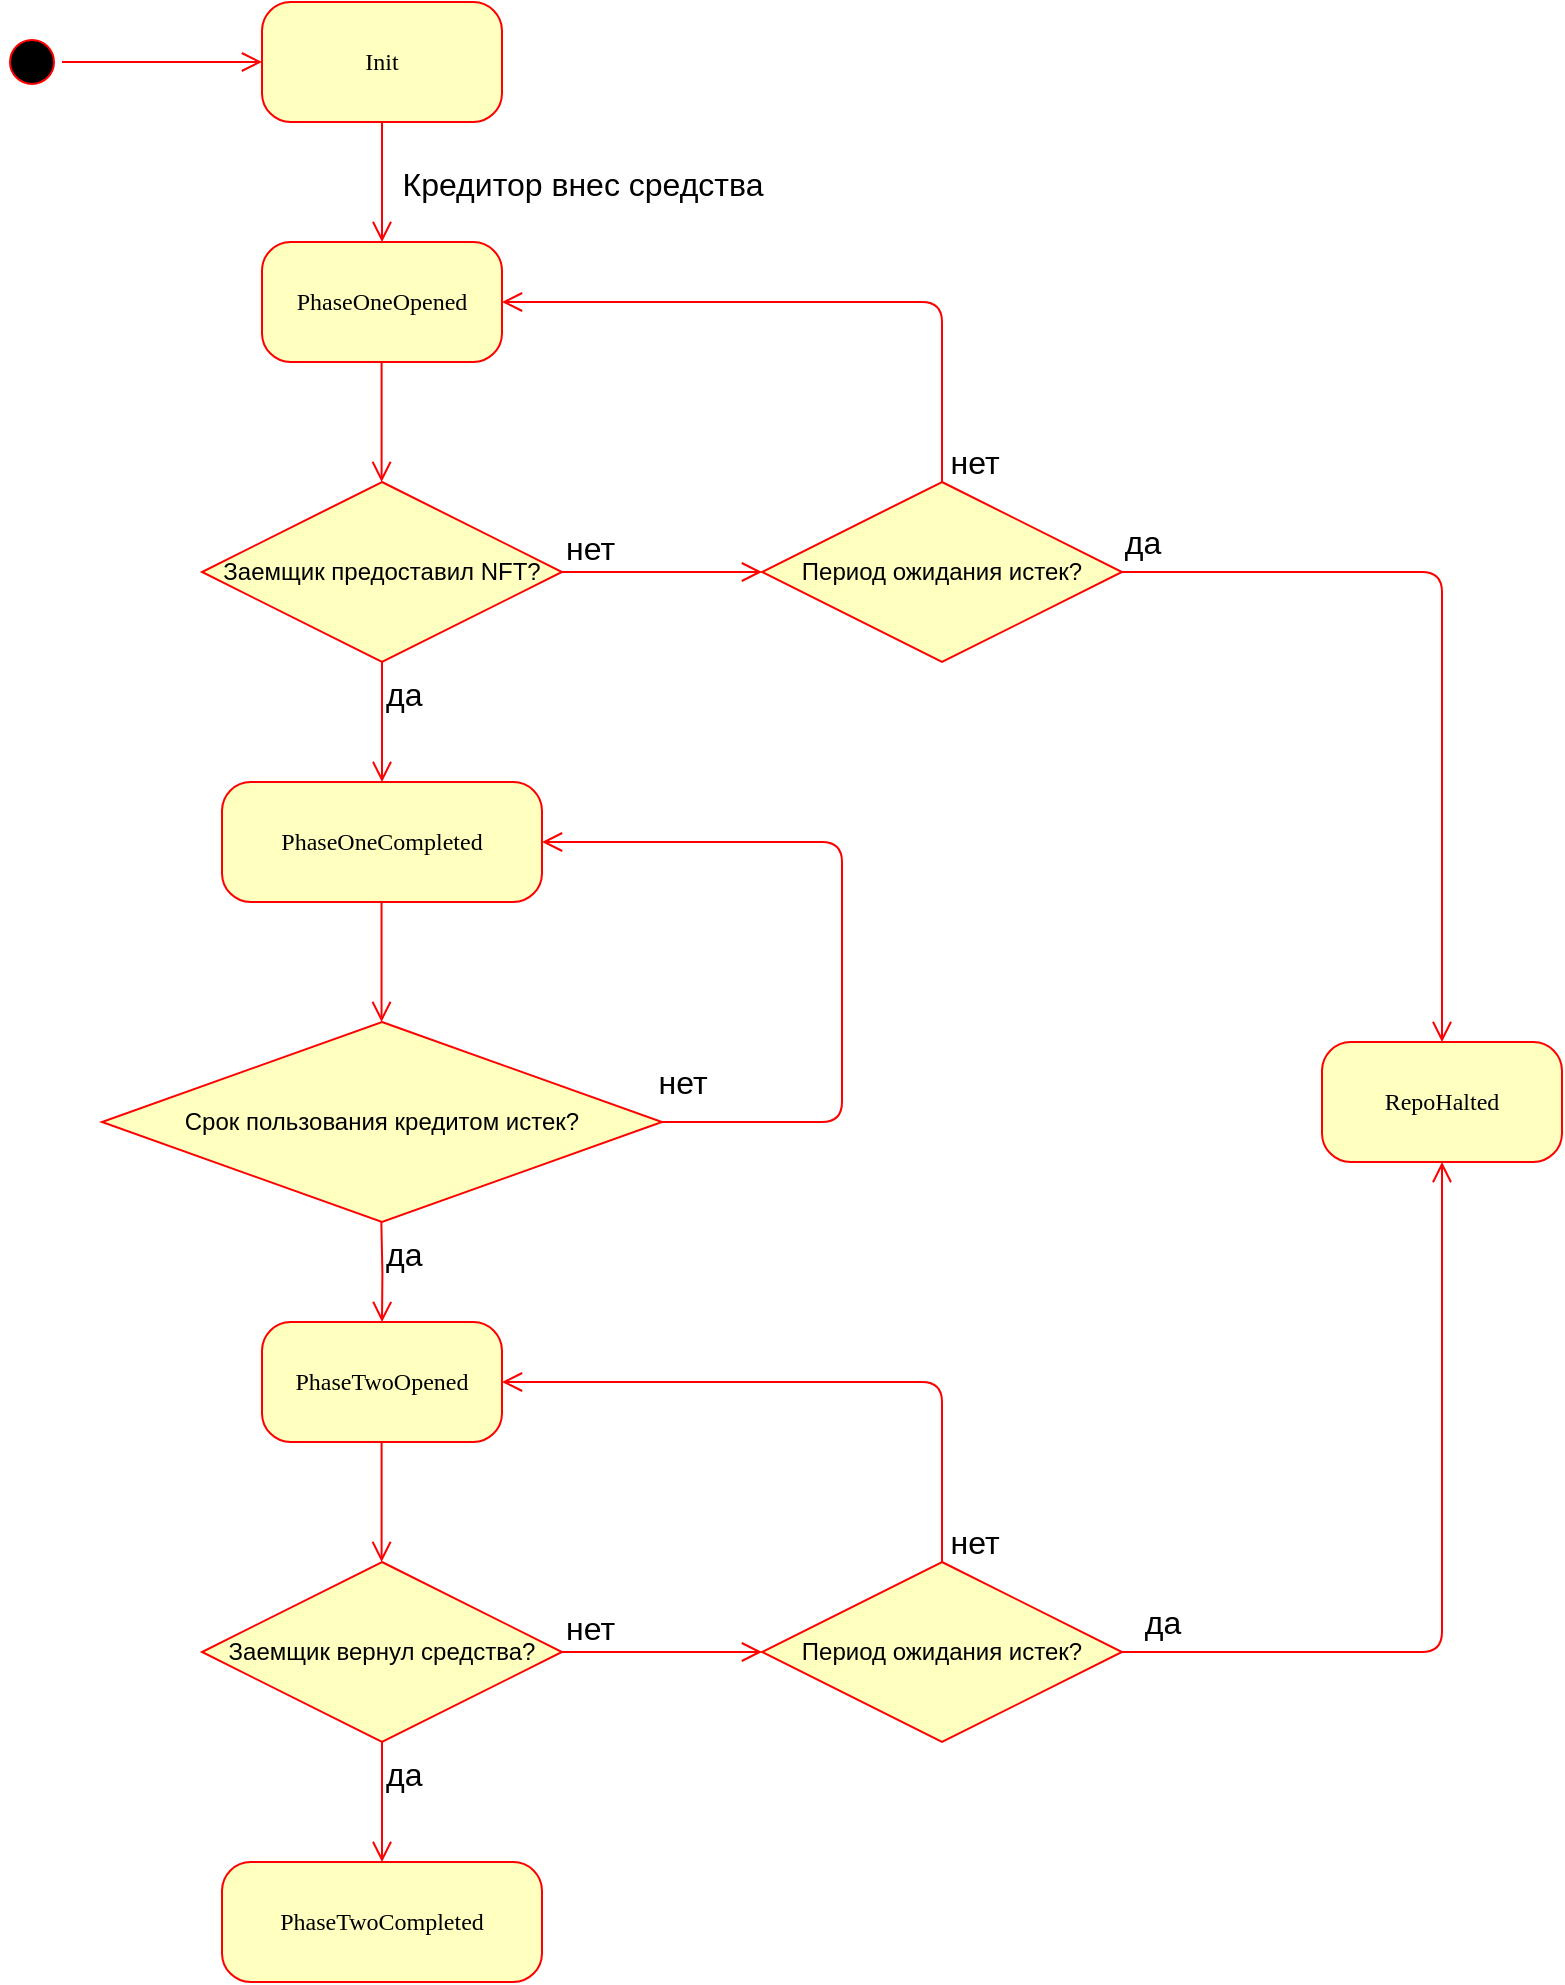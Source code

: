 <mxfile version="20.6.2" type="device"><diagram name="Page-1" id="58cdce13-f638-feb5-8d6f-7d28b1aa9fa0"><mxGraphModel dx="1052" dy="1110" grid="1" gridSize="10" guides="1" tooltips="1" connect="1" arrows="1" fold="1" page="1" pageScale="1" pageWidth="1100" pageHeight="850" background="none" math="0" shadow="0"><root><mxCell id="0"/><mxCell id="1" parent="0"/><mxCell id="382b91b5511bd0f7-1" value="" style="ellipse;html=1;shape=startState;fillColor=#000000;strokeColor=#ff0000;rounded=1;shadow=0;comic=0;labelBackgroundColor=none;fontFamily=Verdana;fontSize=12;fontColor=#000000;align=center;direction=south;" parent="1" vertex="1"><mxGeometry x="130" y="35" width="30" height="30" as="geometry"/></mxCell><mxCell id="382b91b5511bd0f7-5" value="PhaseOneCompleted" style="rounded=1;whiteSpace=wrap;html=1;arcSize=24;fillColor=#ffffc0;strokeColor=#ff0000;shadow=0;comic=0;labelBackgroundColor=none;fontFamily=Verdana;fontSize=12;fontColor=#000000;align=center;" parent="1" vertex="1"><mxGeometry x="240" y="410" width="160" height="60" as="geometry"/></mxCell><mxCell id="382b91b5511bd0f7-6" value="Init" style="rounded=1;whiteSpace=wrap;html=1;arcSize=24;fillColor=#ffffc0;strokeColor=#ff0000;shadow=0;comic=0;labelBackgroundColor=none;fontFamily=Verdana;fontSize=12;fontColor=#000000;align=center;" parent="1" vertex="1"><mxGeometry x="260" y="20" width="120" height="60" as="geometry"/></mxCell><mxCell id="3cde6dad864a17aa-3" style="edgeStyle=orthogonalEdgeStyle;html=1;entryX=0.5;entryY=0;labelBackgroundColor=none;endArrow=open;endSize=8;strokeColor=#ff0000;fontFamily=Verdana;fontSize=12;align=left;entryDx=0;entryDy=0;exitX=1;exitY=0.5;exitDx=0;exitDy=0;" parent="1" source="f5NMgDJmQdADLX7y4dWQ-8" target="382b91b5511bd0f7-9" edge="1"><mxGeometry relative="1" as="geometry"><mxPoint x="510" y="110" as="sourcePoint"/></mxGeometry></mxCell><mxCell id="f5NMgDJmQdADLX7y4dWQ-29" value="да" style="edgeLabel;html=1;align=center;verticalAlign=middle;resizable=0;points=[];fontSize=16;" vertex="1" connectable="0" parent="3cde6dad864a17aa-3"><mxGeometry x="-0.904" y="-2" relative="1" as="geometry"><mxPoint x="-9" y="-17" as="offset"/></mxGeometry></mxCell><mxCell id="382b91b5511bd0f7-7" value="PhaseOneOpened" style="rounded=1;whiteSpace=wrap;html=1;arcSize=24;fillColor=#ffffc0;strokeColor=#ff0000;shadow=0;comic=0;labelBackgroundColor=none;fontFamily=Verdana;fontSize=12;fontColor=#000000;align=center;" parent="1" vertex="1"><mxGeometry x="260" y="140" width="120" height="60" as="geometry"/></mxCell><mxCell id="382b91b5511bd0f7-9" value="RepoHalted" style="rounded=1;whiteSpace=wrap;html=1;arcSize=24;fillColor=#ffffc0;strokeColor=#ff0000;shadow=0;comic=0;labelBackgroundColor=none;fontFamily=Verdana;fontSize=12;fontColor=#000000;align=center;" parent="1" vertex="1"><mxGeometry x="790" y="540" width="120" height="60" as="geometry"/></mxCell><mxCell id="3cde6dad864a17aa-5" style="edgeStyle=elbowEdgeStyle;html=1;labelBackgroundColor=none;endArrow=open;endSize=8;strokeColor=#ff0000;fontFamily=Verdana;fontSize=12;align=left;exitX=1;exitY=0.5;exitDx=0;exitDy=0;entryX=0.5;entryY=1;entryDx=0;entryDy=0;" parent="1" source="f5NMgDJmQdADLX7y4dWQ-27" target="382b91b5511bd0f7-9" edge="1"><mxGeometry relative="1" as="geometry"><mxPoint x="889.667" y="495" as="sourcePoint"/><Array as="points"><mxPoint x="850" y="660"/><mxPoint x="700" y="720"/></Array></mxGeometry></mxCell><mxCell id="f5NMgDJmQdADLX7y4dWQ-30" value="&lt;font style=&quot;font-size: 16px;&quot;&gt;да&lt;/font&gt;" style="edgeLabel;html=1;align=center;verticalAlign=middle;resizable=0;points=[];" vertex="1" connectable="0" parent="3cde6dad864a17aa-5"><mxGeometry x="-0.782" y="1" relative="1" as="geometry"><mxPoint x="-24" y="-14" as="offset"/></mxGeometry></mxCell><mxCell id="2a3bc250acf0617d-9" style="edgeStyle=orthogonalEdgeStyle;html=1;labelBackgroundColor=none;endArrow=open;endSize=8;strokeColor=#ff0000;fontFamily=Verdana;fontSize=12;align=left;" parent="1" source="382b91b5511bd0f7-1" target="382b91b5511bd0f7-6" edge="1"><mxGeometry relative="1" as="geometry"/></mxCell><mxCell id="2a3bc250acf0617d-10" style="edgeStyle=orthogonalEdgeStyle;html=1;labelBackgroundColor=none;endArrow=open;endSize=8;strokeColor=#ff0000;fontFamily=Verdana;fontSize=12;align=left;entryX=0.5;entryY=0;entryDx=0;entryDy=0;" parent="1" source="382b91b5511bd0f7-6" target="382b91b5511bd0f7-7" edge="1"><mxGeometry relative="1" as="geometry"><Array as="points"><mxPoint x="320" y="130"/><mxPoint x="320" y="130"/></Array></mxGeometry></mxCell><mxCell id="f5NMgDJmQdADLX7y4dWQ-2" value="&lt;font style=&quot;font-size: 16px;&quot;&gt;Кредитор внес средства&lt;/font&gt;" style="edgeLabel;html=1;align=center;verticalAlign=middle;resizable=0;points=[];" vertex="1" connectable="0" parent="2a3bc250acf0617d-10"><mxGeometry x="-0.255" y="-2" relative="1" as="geometry"><mxPoint x="102" y="8" as="offset"/></mxGeometry></mxCell><mxCell id="2a3bc250acf0617d-14" style="edgeStyle=orthogonalEdgeStyle;html=1;exitX=0.5;exitY=0;entryX=1;entryY=0.5;labelBackgroundColor=none;endArrow=open;endSize=8;strokeColor=#ff0000;fontFamily=Verdana;fontSize=12;align=left;exitDx=0;exitDy=0;entryDx=0;entryDy=0;" parent="1" source="f5NMgDJmQdADLX7y4dWQ-8" target="382b91b5511bd0f7-7" edge="1"><mxGeometry relative="1" as="geometry"/></mxCell><mxCell id="f5NMgDJmQdADLX7y4dWQ-9" value="нет" style="edgeLabel;html=1;align=center;verticalAlign=middle;resizable=0;points=[];fontSize=16;" vertex="1" connectable="0" parent="2a3bc250acf0617d-14"><mxGeometry x="-0.032" y="1" relative="1" as="geometry"><mxPoint x="76" y="79" as="offset"/></mxGeometry></mxCell><mxCell id="f5NMgDJmQdADLX7y4dWQ-3" value="Заемщик предоставил NFT?" style="rhombus;whiteSpace=wrap;html=1;fillColor=#ffffc0;strokeColor=#ff0000;" vertex="1" parent="1"><mxGeometry x="230" y="260" width="180" height="90" as="geometry"/></mxCell><mxCell id="f5NMgDJmQdADLX7y4dWQ-4" value="&lt;font style=&quot;font-size: 16px;&quot;&gt;нет&lt;/font&gt;" style="edgeStyle=orthogonalEdgeStyle;html=1;align=left;verticalAlign=bottom;endArrow=open;endSize=8;strokeColor=#ff0000;rounded=0;exitX=1;exitY=0.5;exitDx=0;exitDy=0;" edge="1" source="f5NMgDJmQdADLX7y4dWQ-3" parent="1"><mxGeometry x="-1" relative="1" as="geometry"><mxPoint x="510" y="305" as="targetPoint"/><Array as="points"><mxPoint x="500" y="305"/></Array></mxGeometry></mxCell><mxCell id="f5NMgDJmQdADLX7y4dWQ-5" value="&lt;font style=&quot;font-size: 16px;&quot;&gt;да&lt;/font&gt;" style="edgeStyle=orthogonalEdgeStyle;html=1;align=left;verticalAlign=top;endArrow=open;endSize=8;strokeColor=#ff0000;rounded=0;" edge="1" source="f5NMgDJmQdADLX7y4dWQ-3" parent="1"><mxGeometry x="-1" relative="1" as="geometry"><mxPoint x="320" y="410" as="targetPoint"/></mxGeometry></mxCell><mxCell id="f5NMgDJmQdADLX7y4dWQ-6" style="edgeStyle=orthogonalEdgeStyle;html=1;labelBackgroundColor=none;endArrow=open;endSize=8;strokeColor=#ff0000;fontFamily=Verdana;fontSize=12;align=left;entryX=0.5;entryY=0;entryDx=0;entryDy=0;" edge="1" parent="1"><mxGeometry relative="1" as="geometry"><Array as="points"><mxPoint x="319.8" y="250"/><mxPoint x="319.8" y="250"/></Array><mxPoint x="319.8" y="200" as="sourcePoint"/><mxPoint x="319.8" y="260" as="targetPoint"/></mxGeometry></mxCell><mxCell id="f5NMgDJmQdADLX7y4dWQ-8" value="Период ожидания истек?" style="rhombus;whiteSpace=wrap;html=1;fillColor=#ffffc0;strokeColor=#ff0000;" vertex="1" parent="1"><mxGeometry x="510" y="260" width="180" height="90" as="geometry"/></mxCell><mxCell id="f5NMgDJmQdADLX7y4dWQ-11" value="Срок пользования кредитом истек?" style="rhombus;whiteSpace=wrap;html=1;fillColor=#ffffc0;strokeColor=#ff0000;" vertex="1" parent="1"><mxGeometry x="180" y="530" width="280" height="100" as="geometry"/></mxCell><mxCell id="f5NMgDJmQdADLX7y4dWQ-12" value="&lt;font style=&quot;font-size: 16px;&quot;&gt;да&lt;/font&gt;" style="edgeStyle=orthogonalEdgeStyle;html=1;align=left;verticalAlign=top;endArrow=open;endSize=8;strokeColor=#ff0000;rounded=0;entryX=0.5;entryY=0;entryDx=0;entryDy=0;" edge="1" parent="1" target="f5NMgDJmQdADLX7y4dWQ-20"><mxGeometry x="-1" relative="1" as="geometry"><mxPoint x="319.67" y="690" as="targetPoint"/><mxPoint x="319.67" y="630" as="sourcePoint"/></mxGeometry></mxCell><mxCell id="f5NMgDJmQdADLX7y4dWQ-13" value="" style="edgeStyle=orthogonalEdgeStyle;html=1;align=left;verticalAlign=top;endArrow=open;endSize=8;strokeColor=#ff0000;rounded=0;" edge="1" parent="1"><mxGeometry x="-1" relative="1" as="geometry"><mxPoint x="319.77" y="530" as="targetPoint"/><mxPoint x="319.77" y="470" as="sourcePoint"/></mxGeometry></mxCell><mxCell id="f5NMgDJmQdADLX7y4dWQ-14" style="edgeStyle=orthogonalEdgeStyle;html=1;exitX=1;exitY=0.5;entryX=1;entryY=0.5;labelBackgroundColor=none;endArrow=open;endSize=8;strokeColor=#ff0000;fontFamily=Verdana;fontSize=12;align=left;exitDx=0;exitDy=0;entryDx=0;entryDy=0;" edge="1" parent="1" source="f5NMgDJmQdADLX7y4dWQ-11" target="382b91b5511bd0f7-5"><mxGeometry relative="1" as="geometry"><mxPoint x="720" y="590" as="sourcePoint"/><mxPoint x="500" y="500" as="targetPoint"/><Array as="points"><mxPoint x="550" y="580"/><mxPoint x="550" y="440"/></Array></mxGeometry></mxCell><mxCell id="f5NMgDJmQdADLX7y4dWQ-15" value="&lt;font style=&quot;font-size: 16px;&quot;&gt;нет&lt;/font&gt;" style="edgeLabel;html=1;align=center;verticalAlign=middle;resizable=0;points=[];" vertex="1" connectable="0" parent="f5NMgDJmQdADLX7y4dWQ-14"><mxGeometry x="-0.032" y="1" relative="1" as="geometry"><mxPoint x="-79" y="74" as="offset"/></mxGeometry></mxCell><mxCell id="f5NMgDJmQdADLX7y4dWQ-20" value="PhaseTwoOpened" style="rounded=1;whiteSpace=wrap;html=1;arcSize=24;fillColor=#ffffc0;strokeColor=#ff0000;shadow=0;comic=0;labelBackgroundColor=none;fontFamily=Verdana;fontSize=12;fontColor=#000000;align=center;" vertex="1" parent="1"><mxGeometry x="260" y="680" width="120" height="60" as="geometry"/></mxCell><mxCell id="f5NMgDJmQdADLX7y4dWQ-21" style="edgeStyle=orthogonalEdgeStyle;html=1;exitX=0.5;exitY=0;entryX=1;entryY=0.5;labelBackgroundColor=none;endArrow=open;endSize=8;strokeColor=#ff0000;fontFamily=Verdana;fontSize=12;align=left;exitDx=0;exitDy=0;entryDx=0;entryDy=0;" edge="1" parent="1" source="f5NMgDJmQdADLX7y4dWQ-27" target="f5NMgDJmQdADLX7y4dWQ-20"><mxGeometry relative="1" as="geometry"/></mxCell><mxCell id="f5NMgDJmQdADLX7y4dWQ-22" value="&lt;font style=&quot;font-size: 16px;&quot;&gt;нет&lt;/font&gt;" style="edgeLabel;html=1;align=center;verticalAlign=middle;resizable=0;points=[];" vertex="1" connectable="0" parent="f5NMgDJmQdADLX7y4dWQ-21"><mxGeometry x="-0.032" y="1" relative="1" as="geometry"><mxPoint x="76" y="79" as="offset"/></mxGeometry></mxCell><mxCell id="f5NMgDJmQdADLX7y4dWQ-23" value="Заемщик вернул средства?" style="rhombus;whiteSpace=wrap;html=1;fillColor=#ffffc0;strokeColor=#ff0000;" vertex="1" parent="1"><mxGeometry x="230" y="800" width="180" height="90" as="geometry"/></mxCell><mxCell id="f5NMgDJmQdADLX7y4dWQ-24" value="&lt;font style=&quot;font-size: 16px;&quot;&gt;нет&lt;/font&gt;" style="edgeStyle=orthogonalEdgeStyle;html=1;align=left;verticalAlign=bottom;endArrow=open;endSize=8;strokeColor=#ff0000;rounded=0;exitX=1;exitY=0.5;exitDx=0;exitDy=0;" edge="1" parent="1" source="f5NMgDJmQdADLX7y4dWQ-23"><mxGeometry x="-1" relative="1" as="geometry"><mxPoint x="510" y="845" as="targetPoint"/><Array as="points"><mxPoint x="500" y="845"/></Array></mxGeometry></mxCell><mxCell id="f5NMgDJmQdADLX7y4dWQ-25" value="&lt;font style=&quot;font-size: 16px;&quot;&gt;да&lt;/font&gt;" style="edgeStyle=orthogonalEdgeStyle;html=1;align=left;verticalAlign=top;endArrow=open;endSize=8;strokeColor=#ff0000;rounded=0;" edge="1" parent="1" source="f5NMgDJmQdADLX7y4dWQ-23"><mxGeometry x="-1" relative="1" as="geometry"><mxPoint x="320" y="950" as="targetPoint"/></mxGeometry></mxCell><mxCell id="f5NMgDJmQdADLX7y4dWQ-26" style="edgeStyle=orthogonalEdgeStyle;html=1;labelBackgroundColor=none;endArrow=open;endSize=8;strokeColor=#ff0000;fontFamily=Verdana;fontSize=12;align=left;entryX=0.5;entryY=0;entryDx=0;entryDy=0;" edge="1" parent="1"><mxGeometry relative="1" as="geometry"><Array as="points"><mxPoint x="319.8" y="790"/><mxPoint x="319.8" y="790"/></Array><mxPoint x="319.8" y="740" as="sourcePoint"/><mxPoint x="319.8" y="800" as="targetPoint"/></mxGeometry></mxCell><mxCell id="f5NMgDJmQdADLX7y4dWQ-27" value="Период ожидания истек?" style="rhombus;whiteSpace=wrap;html=1;fillColor=#ffffc0;strokeColor=#ff0000;" vertex="1" parent="1"><mxGeometry x="510" y="800" width="180" height="90" as="geometry"/></mxCell><mxCell id="f5NMgDJmQdADLX7y4dWQ-28" value="PhaseTwoCompleted" style="rounded=1;whiteSpace=wrap;html=1;arcSize=24;fillColor=#ffffc0;strokeColor=#ff0000;shadow=0;comic=0;labelBackgroundColor=none;fontFamily=Verdana;fontSize=12;fontColor=#000000;align=center;" vertex="1" parent="1"><mxGeometry x="240" y="950" width="160" height="60" as="geometry"/></mxCell></root></mxGraphModel></diagram></mxfile>